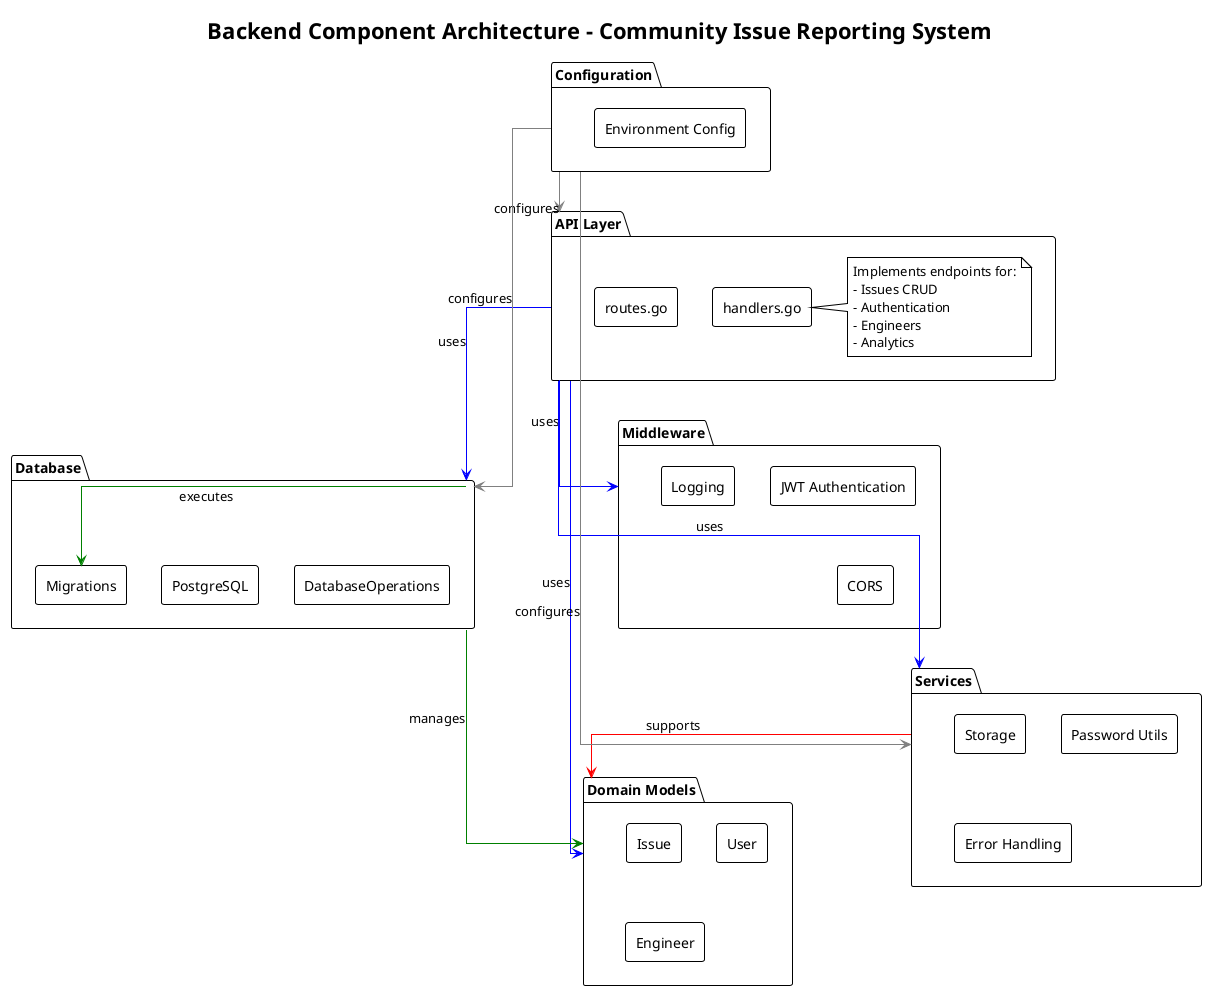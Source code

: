@startuml "Backend Component Architecture"
!theme plain
skinparam componentStyle rectangle
skinparam linetype ortho

title "Backend Component Architecture - Community Issue Reporting System"

package "API Layer" as api {
  [routes.go] as routes
  [handlers.go] as handlers
  note right of handlers
    Implements endpoints for:
    - Issues CRUD
    - Authentication
    - Engineers
    - Analytics
  end note
}

package "Middleware" as middleware {
  [JWT Authentication] as auth
  [Logging] as logging
  [CORS] as cors
}

package "Database" as db {
  [DatabaseOperations] as dbOps
  [PostgreSQL] as postgres
  [Migrations] as migrations
}

package "Domain Models" as models {
  [Issue] as issue
  [User] as user
  [Engineer] as engineer
}

package "Services" as services {
  [Storage] as storage
  [Password Utils] as pwdUtils
  [Error Handling] as errorUtils
}

package "Configuration" as config {
  [Environment Config] as env
}

' Main relationships
api -[#blue]-> middleware : uses
api -[#blue]-> models : uses
api -[#blue]-> db : uses
api -[#blue]-> services : uses

' Database relationships
db -[#green]-> models : manages
db -[#green]-> migrations : executes

' Services relationships
services -[#red]-> models : supports

' Config used by all
config -[#gray]-> api : configures
config -[#gray]-> db : configures
config -[#gray]-> services : configures

@enduml
